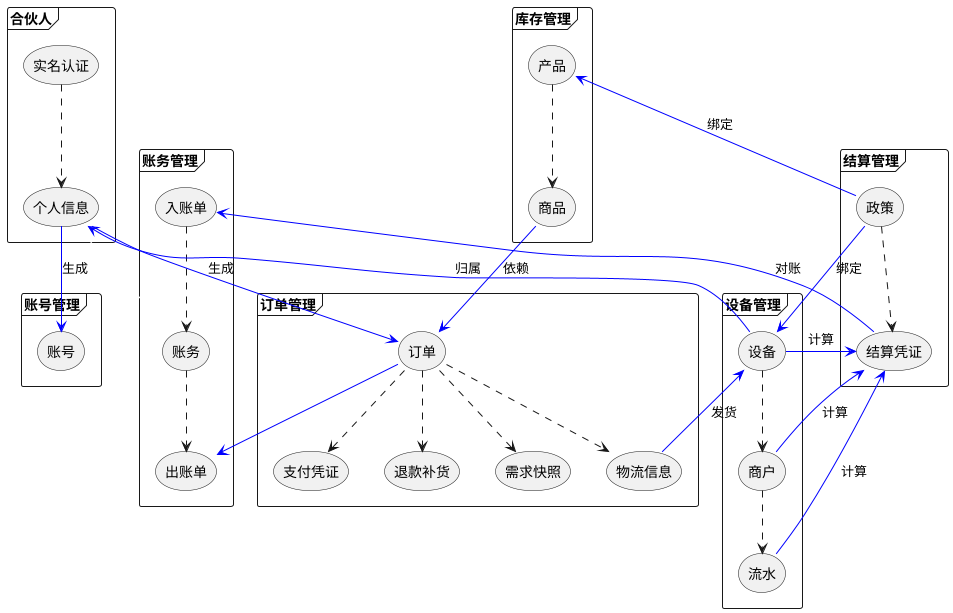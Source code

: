 @startuml
frame 账号管理 {
storage 账号
}



frame 合伙人 {
storage 实名认证
storage 个人信息

实名认证 ..> 个人信息
}



frame 设备管理 {
storage 设备
storage 商户
storage 流水

设备 ..> 商户
商户 ..> 流水
}



frame 订单管理 {
storage 订单
storage 需求快照
storage 支付凭证
storage 物流信息
storage 退款补货

订单 ..> 需求快照
订单 ..> 支付凭证
订单 ..> 物流信息
订单 ..> 退款补货
}


frame 库存管理 {
storage 产品
storage 商品

产品 ..> 商品
}


frame 结算管理 {
storage 政策
storage 结算凭证

政策 ..> 结算凭证
}


frame 账务管理 {
storage 入账单
storage 出账单
storage 账务

入账单 ..> 账务
账务 ..> 出账单
}



个人信息 -[#blue]-> 账号: 生成
个人信息 -[#blue]-> 订单: 生成
商品 -[#blue]-> 订单: 依赖
物流信息 -[#blue]-> 设备: 发货
政策 -[#blue]-> 设备: 绑定
设备 -[#blue]-> 结算凭证: 计算
流水 -[#blue]-> 结算凭证: 计算
商户 -[#blue]-> 结算凭证: 计算
结算凭证 -[#blue]-> 入账单: 对账
个人信息 <-[#blue]- 设备: 归属
政策 -[#blue]-> 产品: 绑定
订单 -[#blue]-> 出账单
账务 -[#blud]-> 个人信息

@enduml
